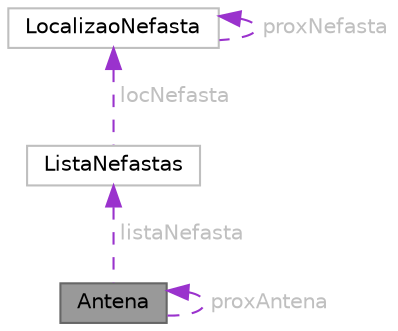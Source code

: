digraph "Antena"
{
 // LATEX_PDF_SIZE
  bgcolor="transparent";
  edge [fontname=Helvetica,fontsize=10,labelfontname=Helvetica,labelfontsize=10];
  node [fontname=Helvetica,fontsize=10,shape=box,height=0.2,width=0.4];
  Node1 [id="Node000001",label="Antena",height=0.2,width=0.4,color="gray40", fillcolor="grey60", style="filled", fontcolor="black",tooltip=" "];
  Node1 -> Node1 [id="edge1_Node000001_Node000001",dir="back",color="darkorchid3",style="dashed",tooltip=" ",label=" proxAntena",fontcolor="grey" ];
  Node2 -> Node1 [id="edge2_Node000001_Node000002",dir="back",color="darkorchid3",style="dashed",tooltip=" ",label=" listaNefasta",fontcolor="grey" ];
  Node2 [id="Node000002",label="ListaNefastas",height=0.2,width=0.4,color="grey75", fillcolor="white", style="filled",URL="$structListaNefastas.html",tooltip=" "];
  Node3 -> Node2 [id="edge3_Node000002_Node000003",dir="back",color="darkorchid3",style="dashed",tooltip=" ",label=" locNefasta",fontcolor="grey" ];
  Node3 [id="Node000003",label="LocalizaoNefasta",height=0.2,width=0.4,color="grey75", fillcolor="white", style="filled",URL="$structLocalizaoNefasta.html",tooltip=" "];
  Node3 -> Node3 [id="edge4_Node000003_Node000003",dir="back",color="darkorchid3",style="dashed",tooltip=" ",label=" proxNefasta",fontcolor="grey" ];
}
